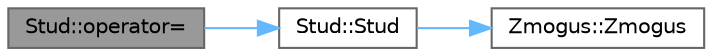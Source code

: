 digraph "Stud::operator="
{
 // LATEX_PDF_SIZE
  bgcolor="transparent";
  edge [fontname=Helvetica,fontsize=10,labelfontname=Helvetica,labelfontsize=10];
  node [fontname=Helvetica,fontsize=10,shape=box,height=0.2,width=0.4];
  rankdir="LR";
  Node1 [id="Node000001",label="Stud::operator=",height=0.2,width=0.4,color="gray40", fillcolor="grey60", style="filled", fontcolor="black",tooltip=" "];
  Node1 -> Node2 [id="edge3_Node000001_Node000002",color="steelblue1",style="solid",tooltip=" "];
  Node2 [id="Node000002",label="Stud::Stud",height=0.2,width=0.4,color="grey40", fillcolor="white", style="filled",URL="$class_stud.html#a97585839898d45dc9fc815d5b36e2b69",tooltip=" "];
  Node2 -> Node3 [id="edge4_Node000002_Node000003",color="steelblue1",style="solid",tooltip=" "];
  Node3 [id="Node000003",label="Zmogus::Zmogus",height=0.2,width=0.4,color="grey40", fillcolor="white", style="filled",URL="$class_zmogus.html#aa7a8ba4d3c4778f9b35d59eef3e72574",tooltip=" "];
}
